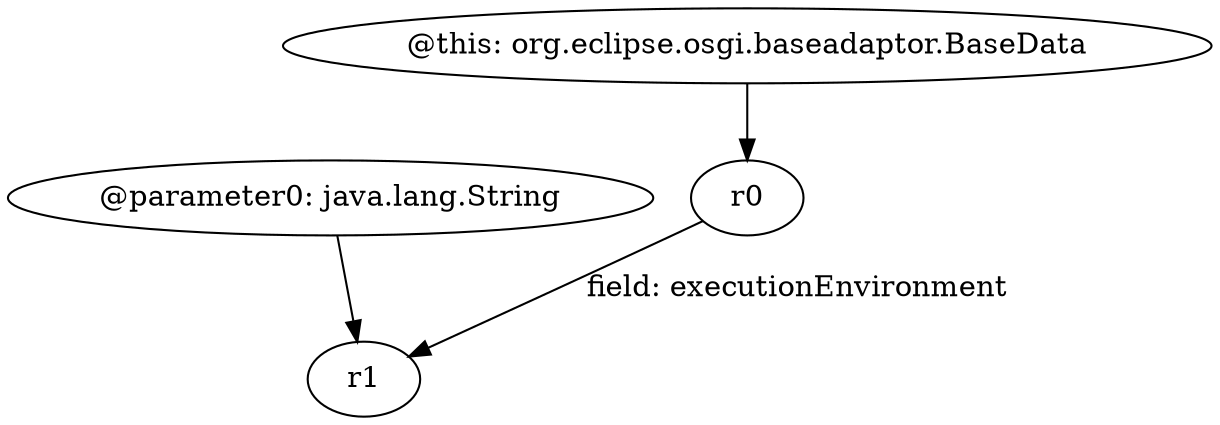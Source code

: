 digraph g {
0[label="r0"]
1[label="r1"]
0->1[label="field: executionEnvironment"]
2[label="@this: org.eclipse.osgi.baseadaptor.BaseData"]
2->0[label=""]
3[label="@parameter0: java.lang.String"]
3->1[label=""]
}